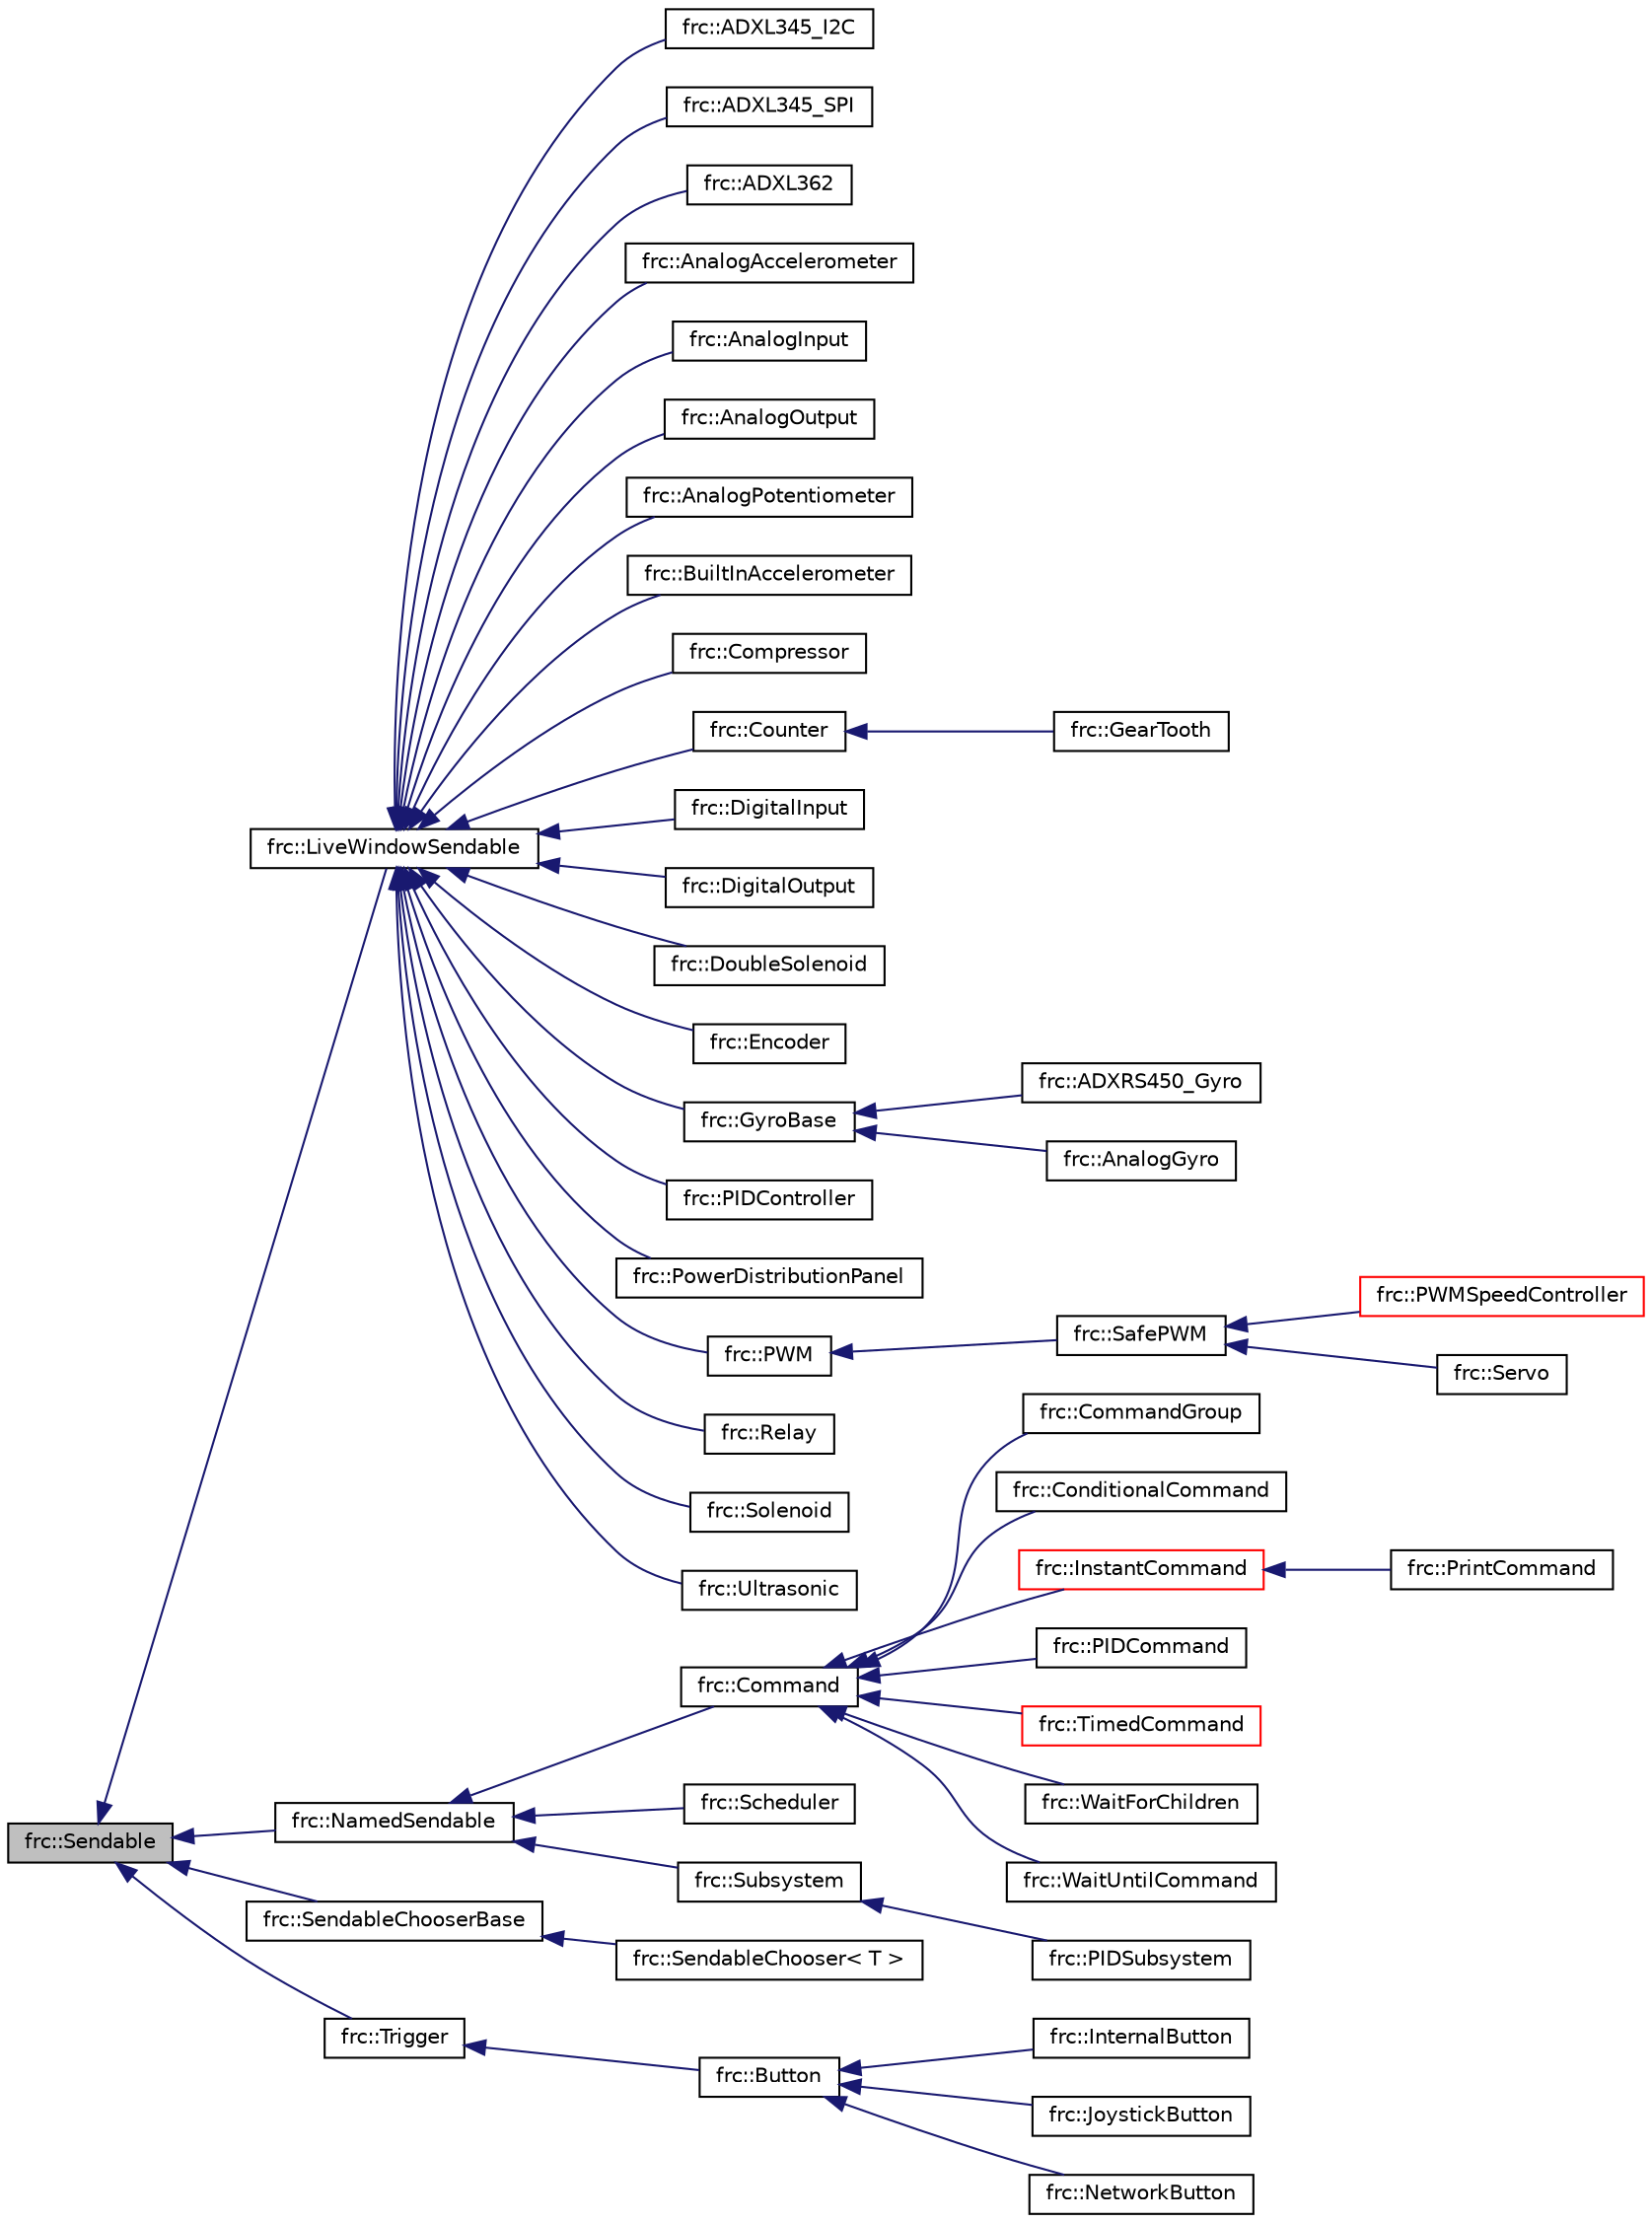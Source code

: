 digraph "frc::Sendable"
{
  edge [fontname="Helvetica",fontsize="10",labelfontname="Helvetica",labelfontsize="10"];
  node [fontname="Helvetica",fontsize="10",shape=record];
  rankdir="LR";
  Node1 [label="frc::Sendable",height=0.2,width=0.4,color="black", fillcolor="grey75", style="filled", fontcolor="black"];
  Node1 -> Node2 [dir="back",color="midnightblue",fontsize="10",style="solid",fontname="Helvetica"];
  Node2 [label="frc::LiveWindowSendable",height=0.2,width=0.4,color="black", fillcolor="white", style="filled",URL="$classfrc_1_1LiveWindowSendable.html",tooltip="Live Window Sendable is a special type of object sendable to the live window. "];
  Node2 -> Node3 [dir="back",color="midnightblue",fontsize="10",style="solid",fontname="Helvetica"];
  Node3 [label="frc::ADXL345_I2C",height=0.2,width=0.4,color="black", fillcolor="white", style="filled",URL="$classfrc_1_1ADXL345__I2C.html",tooltip="ADXL345 Accelerometer on I2C. "];
  Node2 -> Node4 [dir="back",color="midnightblue",fontsize="10",style="solid",fontname="Helvetica"];
  Node4 [label="frc::ADXL345_SPI",height=0.2,width=0.4,color="black", fillcolor="white", style="filled",URL="$classfrc_1_1ADXL345__SPI.html",tooltip="ADXL345 Accelerometer on SPI. "];
  Node2 -> Node5 [dir="back",color="midnightblue",fontsize="10",style="solid",fontname="Helvetica"];
  Node5 [label="frc::ADXL362",height=0.2,width=0.4,color="black", fillcolor="white", style="filled",URL="$classfrc_1_1ADXL362.html",tooltip="ADXL362 SPI Accelerometer. "];
  Node2 -> Node6 [dir="back",color="midnightblue",fontsize="10",style="solid",fontname="Helvetica"];
  Node6 [label="frc::AnalogAccelerometer",height=0.2,width=0.4,color="black", fillcolor="white", style="filled",URL="$classfrc_1_1AnalogAccelerometer.html",tooltip="Handle operation of an analog accelerometer. "];
  Node2 -> Node7 [dir="back",color="midnightblue",fontsize="10",style="solid",fontname="Helvetica"];
  Node7 [label="frc::AnalogInput",height=0.2,width=0.4,color="black", fillcolor="white", style="filled",URL="$classfrc_1_1AnalogInput.html",tooltip="Analog input class. "];
  Node2 -> Node8 [dir="back",color="midnightblue",fontsize="10",style="solid",fontname="Helvetica"];
  Node8 [label="frc::AnalogOutput",height=0.2,width=0.4,color="black", fillcolor="white", style="filled",URL="$classfrc_1_1AnalogOutput.html",tooltip="MXP analog output class. "];
  Node2 -> Node9 [dir="back",color="midnightblue",fontsize="10",style="solid",fontname="Helvetica"];
  Node9 [label="frc::AnalogPotentiometer",height=0.2,width=0.4,color="black", fillcolor="white", style="filled",URL="$classfrc_1_1AnalogPotentiometer.html",tooltip="Class for reading analog potentiometers. "];
  Node2 -> Node10 [dir="back",color="midnightblue",fontsize="10",style="solid",fontname="Helvetica"];
  Node10 [label="frc::BuiltInAccelerometer",height=0.2,width=0.4,color="black", fillcolor="white", style="filled",URL="$classfrc_1_1BuiltInAccelerometer.html",tooltip="Built-in accelerometer. "];
  Node2 -> Node11 [dir="back",color="midnightblue",fontsize="10",style="solid",fontname="Helvetica"];
  Node11 [label="frc::Compressor",height=0.2,width=0.4,color="black", fillcolor="white", style="filled",URL="$classfrc_1_1Compressor.html",tooltip="Class for operating a compressor connected to a PCM (Pneumatic Control Module). "];
  Node2 -> Node12 [dir="back",color="midnightblue",fontsize="10",style="solid",fontname="Helvetica"];
  Node12 [label="frc::Counter",height=0.2,width=0.4,color="black", fillcolor="white", style="filled",URL="$classfrc_1_1Counter.html",tooltip="Class for counting the number of ticks on a digital input channel. "];
  Node12 -> Node13 [dir="back",color="midnightblue",fontsize="10",style="solid",fontname="Helvetica"];
  Node13 [label="frc::GearTooth",height=0.2,width=0.4,color="black", fillcolor="white", style="filled",URL="$classfrc_1_1GearTooth.html",tooltip="Alias for counter class. "];
  Node2 -> Node14 [dir="back",color="midnightblue",fontsize="10",style="solid",fontname="Helvetica"];
  Node14 [label="frc::DigitalInput",height=0.2,width=0.4,color="black", fillcolor="white", style="filled",URL="$classfrc_1_1DigitalInput.html",tooltip="Class to read a digital input. "];
  Node2 -> Node15 [dir="back",color="midnightblue",fontsize="10",style="solid",fontname="Helvetica"];
  Node15 [label="frc::DigitalOutput",height=0.2,width=0.4,color="black", fillcolor="white", style="filled",URL="$classfrc_1_1DigitalOutput.html",tooltip="Class to write to digital outputs. "];
  Node2 -> Node16 [dir="back",color="midnightblue",fontsize="10",style="solid",fontname="Helvetica"];
  Node16 [label="frc::DoubleSolenoid",height=0.2,width=0.4,color="black", fillcolor="white", style="filled",URL="$classfrc_1_1DoubleSolenoid.html",tooltip="DoubleSolenoid class for running 2 channels of high voltage Digital Output (PCM). ..."];
  Node2 -> Node17 [dir="back",color="midnightblue",fontsize="10",style="solid",fontname="Helvetica"];
  Node17 [label="frc::Encoder",height=0.2,width=0.4,color="black", fillcolor="white", style="filled",URL="$classfrc_1_1Encoder.html",tooltip="Class to read quad encoders. "];
  Node2 -> Node18 [dir="back",color="midnightblue",fontsize="10",style="solid",fontname="Helvetica"];
  Node18 [label="frc::GyroBase",height=0.2,width=0.4,color="black", fillcolor="white", style="filled",URL="$classfrc_1_1GyroBase.html",tooltip="GyroBase is the common base class for Gyro implementations such as AnalogGyro. "];
  Node18 -> Node19 [dir="back",color="midnightblue",fontsize="10",style="solid",fontname="Helvetica"];
  Node19 [label="frc::ADXRS450_Gyro",height=0.2,width=0.4,color="black", fillcolor="white", style="filled",URL="$classfrc_1_1ADXRS450__Gyro.html",tooltip="Use a rate gyro to return the robots heading relative to a starting position. "];
  Node18 -> Node20 [dir="back",color="midnightblue",fontsize="10",style="solid",fontname="Helvetica"];
  Node20 [label="frc::AnalogGyro",height=0.2,width=0.4,color="black", fillcolor="white", style="filled",URL="$classfrc_1_1AnalogGyro.html",tooltip="Use a rate gyro to return the robots heading relative to a starting position. "];
  Node2 -> Node21 [dir="back",color="midnightblue",fontsize="10",style="solid",fontname="Helvetica"];
  Node21 [label="frc::PIDController",height=0.2,width=0.4,color="black", fillcolor="white", style="filled",URL="$classfrc_1_1PIDController.html",tooltip="Class implements a PID Control Loop. "];
  Node2 -> Node22 [dir="back",color="midnightblue",fontsize="10",style="solid",fontname="Helvetica"];
  Node22 [label="frc::PowerDistributionPanel",height=0.2,width=0.4,color="black", fillcolor="white", style="filled",URL="$classfrc_1_1PowerDistributionPanel.html",tooltip="Class for getting voltage, current, temperature, power and energy from the CAN PDP. "];
  Node2 -> Node23 [dir="back",color="midnightblue",fontsize="10",style="solid",fontname="Helvetica"];
  Node23 [label="frc::PWM",height=0.2,width=0.4,color="black", fillcolor="white", style="filled",URL="$classfrc_1_1PWM.html",tooltip="Class implements the PWM generation in the FPGA. "];
  Node23 -> Node24 [dir="back",color="midnightblue",fontsize="10",style="solid",fontname="Helvetica"];
  Node24 [label="frc::SafePWM",height=0.2,width=0.4,color="black", fillcolor="white", style="filled",URL="$classfrc_1_1SafePWM.html",tooltip="A safe version of the PWM class. "];
  Node24 -> Node25 [dir="back",color="midnightblue",fontsize="10",style="solid",fontname="Helvetica"];
  Node25 [label="frc::PWMSpeedController",height=0.2,width=0.4,color="red", fillcolor="white", style="filled",URL="$classfrc_1_1PWMSpeedController.html",tooltip="Common base class for all PWM Speed Controllers. "];
  Node24 -> Node26 [dir="back",color="midnightblue",fontsize="10",style="solid",fontname="Helvetica"];
  Node26 [label="frc::Servo",height=0.2,width=0.4,color="black", fillcolor="white", style="filled",URL="$classfrc_1_1Servo.html",tooltip="Standard hobby style servo. "];
  Node2 -> Node27 [dir="back",color="midnightblue",fontsize="10",style="solid",fontname="Helvetica"];
  Node27 [label="frc::Relay",height=0.2,width=0.4,color="black", fillcolor="white", style="filled",URL="$classfrc_1_1Relay.html",tooltip="Class for Spike style relay outputs. "];
  Node2 -> Node28 [dir="back",color="midnightblue",fontsize="10",style="solid",fontname="Helvetica"];
  Node28 [label="frc::Solenoid",height=0.2,width=0.4,color="black", fillcolor="white", style="filled",URL="$classfrc_1_1Solenoid.html",tooltip="Solenoid class for running high voltage Digital Output (PCM). "];
  Node2 -> Node29 [dir="back",color="midnightblue",fontsize="10",style="solid",fontname="Helvetica"];
  Node29 [label="frc::Ultrasonic",height=0.2,width=0.4,color="black", fillcolor="white", style="filled",URL="$classfrc_1_1Ultrasonic.html",tooltip="Ultrasonic rangefinder class. "];
  Node1 -> Node30 [dir="back",color="midnightblue",fontsize="10",style="solid",fontname="Helvetica"];
  Node30 [label="frc::NamedSendable",height=0.2,width=0.4,color="black", fillcolor="white", style="filled",URL="$classfrc_1_1NamedSendable.html",tooltip="The interface for sendable objects that gives the sendable a default name in the Smart Dashboard..."];
  Node30 -> Node31 [dir="back",color="midnightblue",fontsize="10",style="solid",fontname="Helvetica"];
  Node31 [label="frc::Command",height=0.2,width=0.4,color="black", fillcolor="white", style="filled",URL="$classfrc_1_1Command.html",tooltip="The Command class is at the very core of the entire command framework. "];
  Node31 -> Node32 [dir="back",color="midnightblue",fontsize="10",style="solid",fontname="Helvetica"];
  Node32 [label="frc::CommandGroup",height=0.2,width=0.4,color="black", fillcolor="white", style="filled",URL="$classfrc_1_1CommandGroup.html",tooltip="A CommandGroup is a list of commands which are executed in sequence. "];
  Node31 -> Node33 [dir="back",color="midnightblue",fontsize="10",style="solid",fontname="Helvetica"];
  Node33 [label="frc::ConditionalCommand",height=0.2,width=0.4,color="black", fillcolor="white", style="filled",URL="$classfrc_1_1ConditionalCommand.html",tooltip="A ConditionalCommand is a Command that starts one of two commands. "];
  Node31 -> Node34 [dir="back",color="midnightblue",fontsize="10",style="solid",fontname="Helvetica"];
  Node34 [label="frc::InstantCommand",height=0.2,width=0.4,color="red", fillcolor="white", style="filled",URL="$classfrc_1_1InstantCommand.html",tooltip="This command will execute once, then finish immediately afterward. "];
  Node34 -> Node35 [dir="back",color="midnightblue",fontsize="10",style="solid",fontname="Helvetica"];
  Node35 [label="frc::PrintCommand",height=0.2,width=0.4,color="black", fillcolor="white", style="filled",URL="$classfrc_1_1PrintCommand.html"];
  Node31 -> Node36 [dir="back",color="midnightblue",fontsize="10",style="solid",fontname="Helvetica"];
  Node36 [label="frc::PIDCommand",height=0.2,width=0.4,color="black", fillcolor="white", style="filled",URL="$classfrc_1_1PIDCommand.html"];
  Node31 -> Node37 [dir="back",color="midnightblue",fontsize="10",style="solid",fontname="Helvetica"];
  Node37 [label="frc::TimedCommand",height=0.2,width=0.4,color="red", fillcolor="white", style="filled",URL="$classfrc_1_1TimedCommand.html",tooltip="A TimedCommand will wait for a timeout before finishing. "];
  Node31 -> Node38 [dir="back",color="midnightblue",fontsize="10",style="solid",fontname="Helvetica"];
  Node38 [label="frc::WaitForChildren",height=0.2,width=0.4,color="black", fillcolor="white", style="filled",URL="$classfrc_1_1WaitForChildren.html"];
  Node31 -> Node39 [dir="back",color="midnightblue",fontsize="10",style="solid",fontname="Helvetica"];
  Node39 [label="frc::WaitUntilCommand",height=0.2,width=0.4,color="black", fillcolor="white", style="filled",URL="$classfrc_1_1WaitUntilCommand.html"];
  Node30 -> Node40 [dir="back",color="midnightblue",fontsize="10",style="solid",fontname="Helvetica"];
  Node40 [label="frc::Scheduler",height=0.2,width=0.4,color="black", fillcolor="white", style="filled",URL="$classfrc_1_1Scheduler.html"];
  Node30 -> Node41 [dir="back",color="midnightblue",fontsize="10",style="solid",fontname="Helvetica"];
  Node41 [label="frc::Subsystem",height=0.2,width=0.4,color="black", fillcolor="white", style="filled",URL="$classfrc_1_1Subsystem.html"];
  Node41 -> Node42 [dir="back",color="midnightblue",fontsize="10",style="solid",fontname="Helvetica"];
  Node42 [label="frc::PIDSubsystem",height=0.2,width=0.4,color="black", fillcolor="white", style="filled",URL="$classfrc_1_1PIDSubsystem.html",tooltip="This class is designed to handle the case where there is a Subsystem which uses a single PIDControlle..."];
  Node1 -> Node43 [dir="back",color="midnightblue",fontsize="10",style="solid",fontname="Helvetica"];
  Node43 [label="frc::SendableChooserBase",height=0.2,width=0.4,color="black", fillcolor="white", style="filled",URL="$classfrc_1_1SendableChooserBase.html",tooltip="This class is a non-template base class for SendableChooser. "];
  Node43 -> Node44 [dir="back",color="midnightblue",fontsize="10",style="solid",fontname="Helvetica"];
  Node44 [label="frc::SendableChooser\< T \>",height=0.2,width=0.4,color="black", fillcolor="white", style="filled",URL="$classfrc_1_1SendableChooser.html",tooltip="The SendableChooser class is a useful tool for presenting a selection of options to the SmartDashboar..."];
  Node1 -> Node45 [dir="back",color="midnightblue",fontsize="10",style="solid",fontname="Helvetica"];
  Node45 [label="frc::Trigger",height=0.2,width=0.4,color="black", fillcolor="white", style="filled",URL="$classfrc_1_1Trigger.html",tooltip="This class provides an easy way to link commands to inputs. "];
  Node45 -> Node46 [dir="back",color="midnightblue",fontsize="10",style="solid",fontname="Helvetica"];
  Node46 [label="frc::Button",height=0.2,width=0.4,color="black", fillcolor="white", style="filled",URL="$classfrc_1_1Button.html",tooltip="This class provides an easy way to link commands to OI inputs. "];
  Node46 -> Node47 [dir="back",color="midnightblue",fontsize="10",style="solid",fontname="Helvetica"];
  Node47 [label="frc::InternalButton",height=0.2,width=0.4,color="black", fillcolor="white", style="filled",URL="$classfrc_1_1InternalButton.html"];
  Node46 -> Node48 [dir="back",color="midnightblue",fontsize="10",style="solid",fontname="Helvetica"];
  Node48 [label="frc::JoystickButton",height=0.2,width=0.4,color="black", fillcolor="white", style="filled",URL="$classfrc_1_1JoystickButton.html"];
  Node46 -> Node49 [dir="back",color="midnightblue",fontsize="10",style="solid",fontname="Helvetica"];
  Node49 [label="frc::NetworkButton",height=0.2,width=0.4,color="black", fillcolor="white", style="filled",URL="$classfrc_1_1NetworkButton.html"];
}
